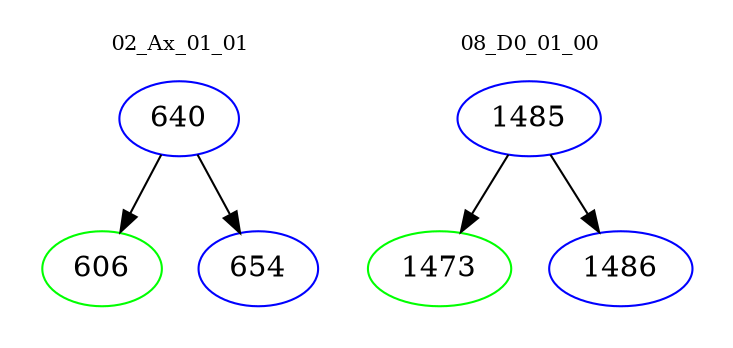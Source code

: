 digraph{
subgraph cluster_0 {
color = white
label = "02_Ax_01_01";
fontsize=10;
T0_640 [label="640", color="blue"]
T0_640 -> T0_606 [color="black"]
T0_606 [label="606", color="green"]
T0_640 -> T0_654 [color="black"]
T0_654 [label="654", color="blue"]
}
subgraph cluster_1 {
color = white
label = "08_D0_01_00";
fontsize=10;
T1_1485 [label="1485", color="blue"]
T1_1485 -> T1_1473 [color="black"]
T1_1473 [label="1473", color="green"]
T1_1485 -> T1_1486 [color="black"]
T1_1486 [label="1486", color="blue"]
}
}
